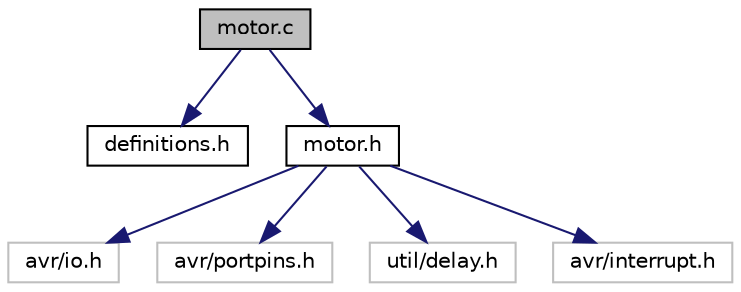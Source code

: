 digraph "motor.c"
{
 // LATEX_PDF_SIZE
  edge [fontname="Helvetica",fontsize="10",labelfontname="Helvetica",labelfontsize="10"];
  node [fontname="Helvetica",fontsize="10",shape=record];
  Node1 [label="motor.c",height=0.2,width=0.4,color="black", fillcolor="grey75", style="filled", fontcolor="black",tooltip=" "];
  Node1 -> Node2 [color="midnightblue",fontsize="10",style="solid"];
  Node2 [label="definitions.h",height=0.2,width=0.4,color="black", fillcolor="white", style="filled",URL="$definitions_8h.html",tooltip=" "];
  Node1 -> Node3 [color="midnightblue",fontsize="10",style="solid"];
  Node3 [label="motor.h",height=0.2,width=0.4,color="black", fillcolor="white", style="filled",URL="$motor_8h.html",tooltip=" "];
  Node3 -> Node4 [color="midnightblue",fontsize="10",style="solid"];
  Node4 [label="avr/io.h",height=0.2,width=0.4,color="grey75", fillcolor="white", style="filled",tooltip=" "];
  Node3 -> Node5 [color="midnightblue",fontsize="10",style="solid"];
  Node5 [label="avr/portpins.h",height=0.2,width=0.4,color="grey75", fillcolor="white", style="filled",tooltip=" "];
  Node3 -> Node6 [color="midnightblue",fontsize="10",style="solid"];
  Node6 [label="util/delay.h",height=0.2,width=0.4,color="grey75", fillcolor="white", style="filled",tooltip=" "];
  Node3 -> Node7 [color="midnightblue",fontsize="10",style="solid"];
  Node7 [label="avr/interrupt.h",height=0.2,width=0.4,color="grey75", fillcolor="white", style="filled",tooltip=" "];
}
